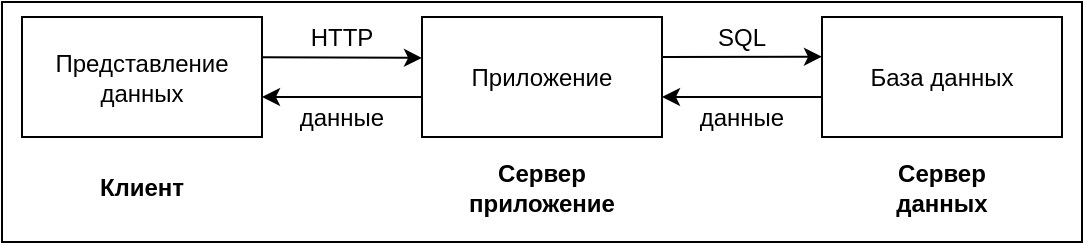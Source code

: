 <mxfile version="24.3.1" type="device">
  <diagram name="Страница — 1" id="po73ltC9HVyQgytjnUL3">
    <mxGraphModel dx="1283" dy="856" grid="1" gridSize="10" guides="1" tooltips="1" connect="1" arrows="1" fold="1" page="1" pageScale="1" pageWidth="827" pageHeight="1169" math="0" shadow="0">
      <root>
        <mxCell id="0" />
        <mxCell id="1" parent="0" />
        <mxCell id="unRpx7PPpBHQJnKMOhtR-16" value="" style="rounded=0;whiteSpace=wrap;html=1;" vertex="1" parent="1">
          <mxGeometry x="160" y="320" width="540" height="120" as="geometry" />
        </mxCell>
        <mxCell id="unRpx7PPpBHQJnKMOhtR-1" value="Представление данных" style="rounded=0;whiteSpace=wrap;html=1;" vertex="1" parent="1">
          <mxGeometry x="170" y="327.5" width="120" height="60" as="geometry" />
        </mxCell>
        <mxCell id="unRpx7PPpBHQJnKMOhtR-2" value="Приложение" style="rounded=0;whiteSpace=wrap;html=1;" vertex="1" parent="1">
          <mxGeometry x="370" y="327.5" width="120" height="60" as="geometry" />
        </mxCell>
        <mxCell id="unRpx7PPpBHQJnKMOhtR-3" value="База данных" style="rounded=0;whiteSpace=wrap;html=1;" vertex="1" parent="1">
          <mxGeometry x="570" y="327.5" width="120" height="60" as="geometry" />
        </mxCell>
        <mxCell id="unRpx7PPpBHQJnKMOhtR-4" value="" style="endArrow=classic;html=1;rounded=0;entryX=0;entryY=0.341;entryDx=0;entryDy=0;entryPerimeter=0;exitX=1;exitY=0.336;exitDx=0;exitDy=0;exitPerimeter=0;" edge="1" parent="1" source="unRpx7PPpBHQJnKMOhtR-1" target="unRpx7PPpBHQJnKMOhtR-2">
          <mxGeometry width="50" height="50" relative="1" as="geometry">
            <mxPoint x="289.88" y="349.52" as="sourcePoint" />
            <mxPoint x="370" y="349.16" as="targetPoint" />
          </mxGeometry>
        </mxCell>
        <mxCell id="unRpx7PPpBHQJnKMOhtR-5" value="" style="endArrow=classic;html=1;rounded=0;entryX=0;entryY=0.331;entryDx=0;entryDy=0;entryPerimeter=0;exitX=1;exitY=0.367;exitDx=0;exitDy=0;exitPerimeter=0;" edge="1" parent="1" target="unRpx7PPpBHQJnKMOhtR-3">
          <mxGeometry width="50" height="50" relative="1" as="geometry">
            <mxPoint x="490" y="347.5" as="sourcePoint" />
            <mxPoint x="568" y="347.5" as="targetPoint" />
          </mxGeometry>
        </mxCell>
        <mxCell id="unRpx7PPpBHQJnKMOhtR-7" value="" style="endArrow=classic;html=1;rounded=0;entryX=-0.017;entryY=0.367;entryDx=0;entryDy=0;entryPerimeter=0;exitX=0;exitY=0.667;exitDx=0;exitDy=0;exitPerimeter=0;" edge="1" parent="1" source="unRpx7PPpBHQJnKMOhtR-3">
          <mxGeometry width="50" height="50" relative="1" as="geometry">
            <mxPoint x="565" y="367.5" as="sourcePoint" />
            <mxPoint x="490" y="367.5" as="targetPoint" />
          </mxGeometry>
        </mxCell>
        <mxCell id="unRpx7PPpBHQJnKMOhtR-8" value="" style="endArrow=classic;html=1;rounded=0;entryX=-0.017;entryY=0.367;entryDx=0;entryDy=0;entryPerimeter=0;exitX=0;exitY=0.667;exitDx=0;exitDy=0;exitPerimeter=0;" edge="1" parent="1">
          <mxGeometry width="50" height="50" relative="1" as="geometry">
            <mxPoint x="370" y="367.5" as="sourcePoint" />
            <mxPoint x="290" y="367.5" as="targetPoint" />
          </mxGeometry>
        </mxCell>
        <mxCell id="unRpx7PPpBHQJnKMOhtR-9" value="данные" style="text;html=1;align=center;verticalAlign=middle;whiteSpace=wrap;rounded=0;" vertex="1" parent="1">
          <mxGeometry x="300" y="367.5" width="60" height="20" as="geometry" />
        </mxCell>
        <mxCell id="unRpx7PPpBHQJnKMOhtR-10" value="данные" style="text;html=1;align=center;verticalAlign=middle;whiteSpace=wrap;rounded=0;" vertex="1" parent="1">
          <mxGeometry x="500" y="367.5" width="60" height="20" as="geometry" />
        </mxCell>
        <mxCell id="unRpx7PPpBHQJnKMOhtR-11" value="HTTP" style="text;html=1;align=center;verticalAlign=middle;whiteSpace=wrap;rounded=0;" vertex="1" parent="1">
          <mxGeometry x="300" y="327.5" width="60" height="20" as="geometry" />
        </mxCell>
        <mxCell id="unRpx7PPpBHQJnKMOhtR-12" value="SQL" style="text;html=1;align=center;verticalAlign=middle;whiteSpace=wrap;rounded=0;" vertex="1" parent="1">
          <mxGeometry x="500" y="327.5" width="60" height="20" as="geometry" />
        </mxCell>
        <mxCell id="unRpx7PPpBHQJnKMOhtR-13" value="&lt;b&gt;Клиент&lt;/b&gt;" style="text;html=1;align=center;verticalAlign=middle;whiteSpace=wrap;rounded=0;" vertex="1" parent="1">
          <mxGeometry x="200" y="397.5" width="60" height="30" as="geometry" />
        </mxCell>
        <mxCell id="unRpx7PPpBHQJnKMOhtR-14" value="&lt;b&gt;Сервер приложение&lt;/b&gt;" style="text;html=1;align=center;verticalAlign=middle;whiteSpace=wrap;rounded=0;" vertex="1" parent="1">
          <mxGeometry x="385" y="392.5" width="90" height="40" as="geometry" />
        </mxCell>
        <mxCell id="unRpx7PPpBHQJnKMOhtR-15" value="&lt;b&gt;Сервер данных&lt;/b&gt;" style="text;html=1;align=center;verticalAlign=middle;whiteSpace=wrap;rounded=0;" vertex="1" parent="1">
          <mxGeometry x="595" y="392.5" width="70" height="40" as="geometry" />
        </mxCell>
      </root>
    </mxGraphModel>
  </diagram>
</mxfile>
